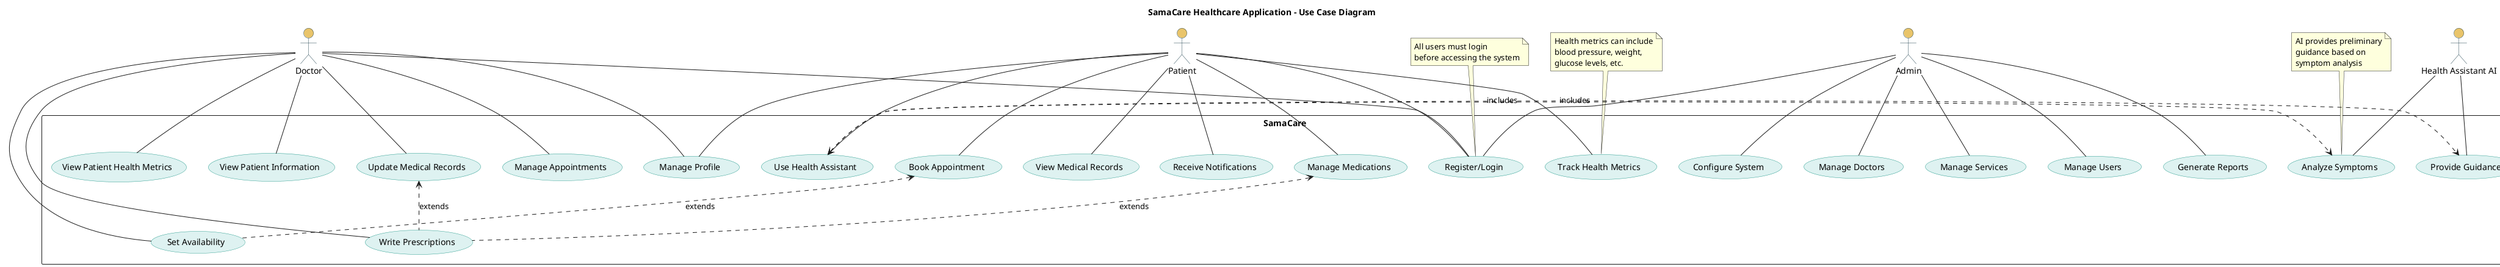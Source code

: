 @startuml SamaCare Use Case Diagram
skinparam backgroundColor #FFFFFF
skinparam useCaseBorderColor #2a9d8f
skinparam useCaseBackgroundColor #def2f1
skinparam actorBorderColor #264653
skinparam actorBackgroundColor #e9c46a
skinparam useCaseFontSize 14
skinparam actorFontSize 14

title SamaCare Healthcare Application - Use Case Diagram

' Actors
actor "Patient" as patient
actor "Doctor" as doctor
actor "Admin" as admin
actor "Health Assistant AI" as ai

' Systems
rectangle SamaCare {
  ' Patient Use Cases
  usecase "Register/Login" as UC1
  usecase "Manage Profile" as UC2
  usecase "Book Appointment" as UC3
  usecase "View Medical Records" as UC4
  usecase "Track Health Metrics" as UC5
  usecase "Receive Notifications" as UC6
  usecase "Use Health Assistant" as UC7
  usecase "Manage Medications" as UC8
  
  ' Doctor Use Cases
  usecase "View Patient Information" as UC9
  usecase "Update Medical Records" as UC10
  usecase "Manage Appointments" as UC11
  usecase "View Patient Health Metrics" as UC12
  usecase "Write Prescriptions" as UC13
  usecase "Set Availability" as UC14
  
  ' Admin Use Cases
  usecase "Manage Users" as UC15
  usecase "Generate Reports" as UC16
  usecase "Configure System" as UC17
  usecase "Manage Doctors" as UC18
  usecase "Manage Services" as UC19
  
  ' AI Use Cases
  usecase "Analyze Symptoms" as UC20
  usecase "Provide Guidance" as UC21

  ' Relationships
  UC7 <.> UC20 : includes
  UC7 <.> UC21 : includes
  UC3 <.. UC14 : extends
  UC10 <.. UC13 : extends
  UC8 <.. UC13 : extends
}

' Actor Relationships
patient -- UC1
patient -- UC2
patient -- UC3
patient -- UC4
patient -- UC5
patient -- UC6
patient -- UC7
patient -- UC8

doctor -- UC1
doctor -- UC2
doctor -- UC9
doctor -- UC10
doctor -- UC11
doctor -- UC12
doctor -- UC13
doctor -- UC14

admin -- UC1
admin -- UC15
admin -- UC16
admin -- UC17
admin -- UC18
admin -- UC19

ai -- UC20
ai -- UC21

' Notes
note "All users must login\nbefore accessing the system" as N1
N1 .. UC1

note "Health metrics can include\nblood pressure, weight,\nglucose levels, etc." as N2
N2 .. UC5

note "AI provides preliminary\nguidance based on\nsymptom analysis" as N3
N3 .. UC20

@enduml